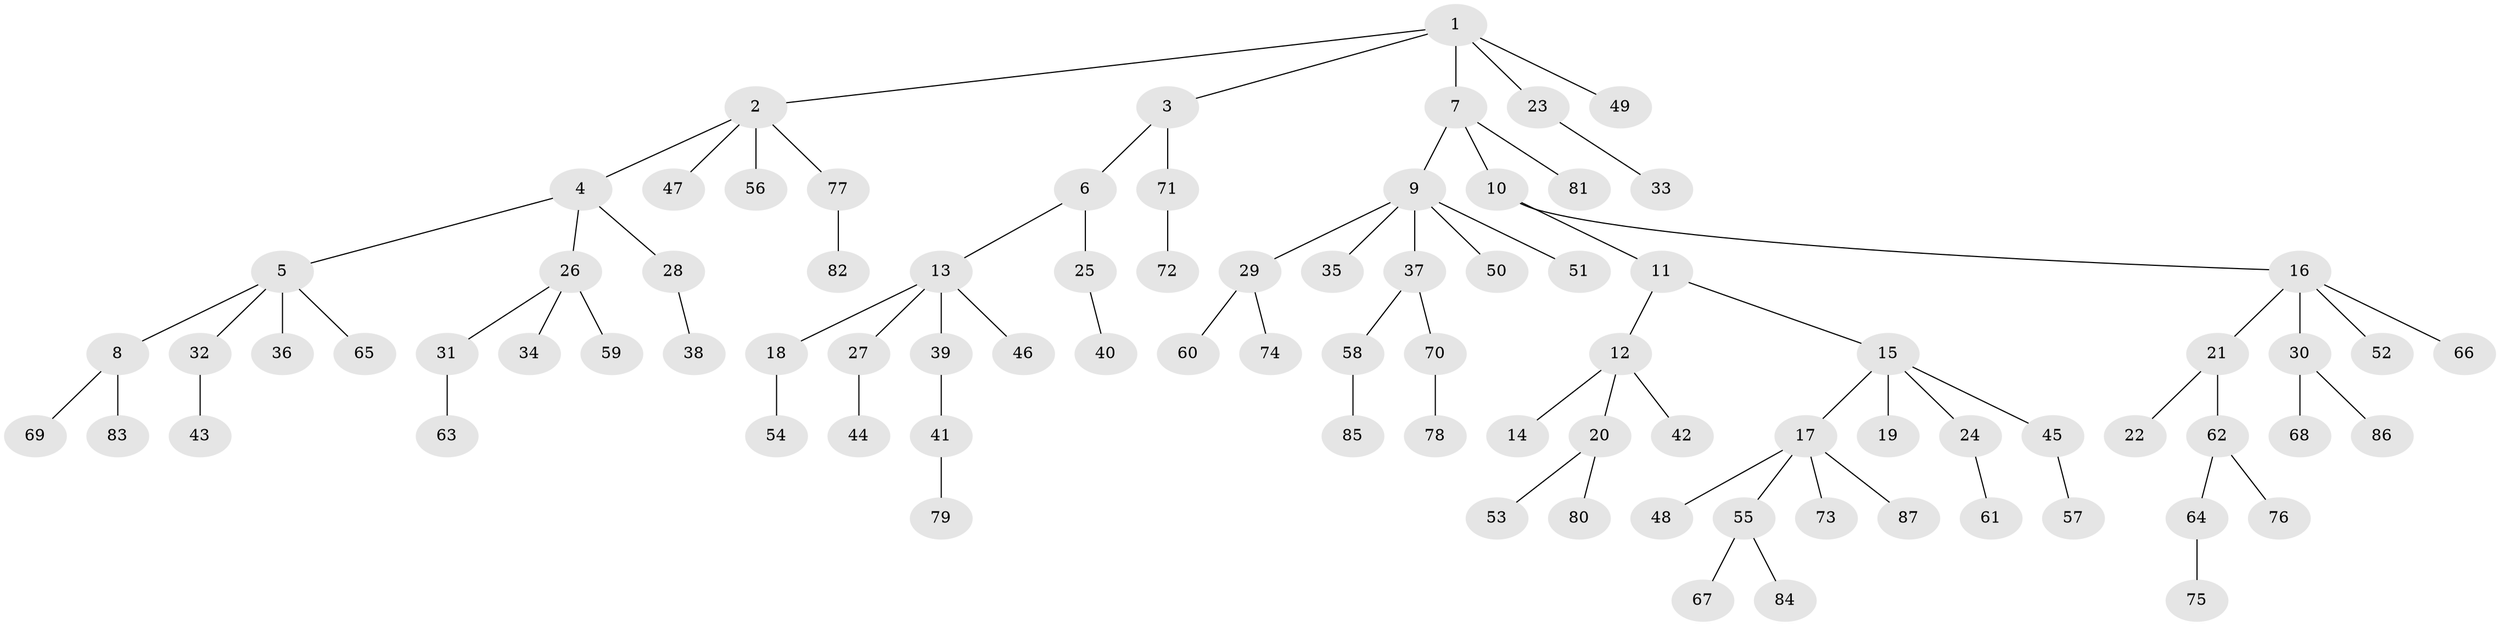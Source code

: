// Generated by graph-tools (version 1.1) at 2025/53/03/09/25 04:53:11]
// undirected, 87 vertices, 86 edges
graph export_dot {
graph [start="1"]
  node [color=gray90,style=filled];
  1;
  2;
  3;
  4;
  5;
  6;
  7;
  8;
  9;
  10;
  11;
  12;
  13;
  14;
  15;
  16;
  17;
  18;
  19;
  20;
  21;
  22;
  23;
  24;
  25;
  26;
  27;
  28;
  29;
  30;
  31;
  32;
  33;
  34;
  35;
  36;
  37;
  38;
  39;
  40;
  41;
  42;
  43;
  44;
  45;
  46;
  47;
  48;
  49;
  50;
  51;
  52;
  53;
  54;
  55;
  56;
  57;
  58;
  59;
  60;
  61;
  62;
  63;
  64;
  65;
  66;
  67;
  68;
  69;
  70;
  71;
  72;
  73;
  74;
  75;
  76;
  77;
  78;
  79;
  80;
  81;
  82;
  83;
  84;
  85;
  86;
  87;
  1 -- 2;
  1 -- 3;
  1 -- 7;
  1 -- 23;
  1 -- 49;
  2 -- 4;
  2 -- 47;
  2 -- 56;
  2 -- 77;
  3 -- 6;
  3 -- 71;
  4 -- 5;
  4 -- 26;
  4 -- 28;
  5 -- 8;
  5 -- 32;
  5 -- 36;
  5 -- 65;
  6 -- 13;
  6 -- 25;
  7 -- 9;
  7 -- 10;
  7 -- 81;
  8 -- 69;
  8 -- 83;
  9 -- 29;
  9 -- 35;
  9 -- 37;
  9 -- 50;
  9 -- 51;
  10 -- 11;
  10 -- 16;
  11 -- 12;
  11 -- 15;
  12 -- 14;
  12 -- 20;
  12 -- 42;
  13 -- 18;
  13 -- 27;
  13 -- 39;
  13 -- 46;
  15 -- 17;
  15 -- 19;
  15 -- 24;
  15 -- 45;
  16 -- 21;
  16 -- 30;
  16 -- 52;
  16 -- 66;
  17 -- 48;
  17 -- 55;
  17 -- 73;
  17 -- 87;
  18 -- 54;
  20 -- 53;
  20 -- 80;
  21 -- 22;
  21 -- 62;
  23 -- 33;
  24 -- 61;
  25 -- 40;
  26 -- 31;
  26 -- 34;
  26 -- 59;
  27 -- 44;
  28 -- 38;
  29 -- 60;
  29 -- 74;
  30 -- 68;
  30 -- 86;
  31 -- 63;
  32 -- 43;
  37 -- 58;
  37 -- 70;
  39 -- 41;
  41 -- 79;
  45 -- 57;
  55 -- 67;
  55 -- 84;
  58 -- 85;
  62 -- 64;
  62 -- 76;
  64 -- 75;
  70 -- 78;
  71 -- 72;
  77 -- 82;
}
